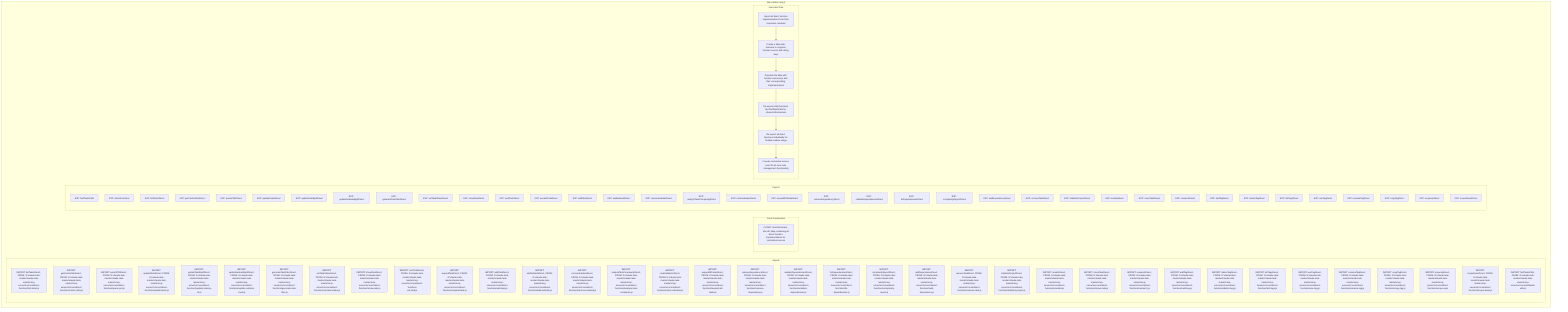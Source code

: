 flowchart TB
    subgraph Imports["Imports"]
        I1["IMPORT: listTasksDirect, FROM: G:\claude-task-master\claude-task-master\mcp-server\src\core\direct-functions\list-tasks.js"]
        I2["IMPORT: getCacheStatsDirect, FROM: G:\claude-task-master\claude-task-master\mcp-server\src\core\direct-functions\cache-stats.js"]
        I3["IMPORT: parsePRDDirect, FROM: G:\claude-task-master\claude-task-master\mcp-server\src\core\direct-functions\parse-prd.js"]
        I4["IMPORT: updateTasksDirect, FROM: G:\claude-task-master\claude-task-master\mcp-server\src\core\direct-functions\update-tasks.js"]
        I5["IMPORT: updateTaskByIdDirect, FROM: G:\claude-task-master\claude-task-master\mcp-server\src\core\direct-functions\update-task-by-id.js"]
        I6["IMPORT: updateSubtaskByIdDirect, FROM: G:\claude-task-master\claude-task-master\mcp-server\src\core\direct-functions\update-subtask-by-id.js"]
        I7["IMPORT: generateTaskFilesDirect, FROM: G:\claude-task-master\claude-task-master\mcp-server\src\core\direct-functions\generate-task-files.js"]
        I8["IMPORT: setTaskStatusDirect, FROM: G:\claude-task-master\claude-task-master\mcp-server\src\core\direct-functions\set-task-status.js"]
        I9["IMPORT: showTaskDirect, FROM: G:\claude-task-master\claude-task-master\mcp-server\src\core\direct-functions\show-task.js"]
        I10["IMPORT: nextTaskDirect, FROM: G:\claude-task-master\claude-task-master\mcp-server\src\core\direct-functions\next-task.js"]
        I11["IMPORT: expandTaskDirect, FROM: G:\claude-task-master\claude-task-master\mcp-server\src\core\direct-functions\expand-task.js"]
        I12["IMPORT: addTaskDirect, FROM: G:\claude-task-master\claude-task-master\mcp-server\src\core\direct-functions\add-task.js"]
        I13["IMPORT: addSubtaskDirect, FROM: G:\claude-task-master\claude-task-master\mcp-server\src\core\direct-functions\add-subtask.js"]
        I14["IMPORT: removeSubtaskDirect, FROM: G:\claude-task-master\claude-task-master\mcp-server\src\core\direct-functions\remove-subtask.js"]
        I15["IMPORT: analyzeTaskComplexityDirect, FROM: G:\claude-task-master\claude-task-master\mcp-server\src\core\direct-functions\analyze-task-complexity.js"]
        I16["IMPORT: clearSubtasksDirect, FROM: G:\claude-task-master\claude-task-master\mcp-server\src\core\direct-functions\clear-subtasks.js"]
        I17["IMPORT: expandAllTasksDirect, FROM: G:\claude-task-master\claude-task-master\mcp-server\src\core\direct-functions\expand-all-tasks.js"]
        I18["IMPORT: removeDependencyDirect, FROM: G:\claude-task-master\claude-task-master\mcp-server\src\core\direct-functions\remove-dependency.js"]
        I19["IMPORT: validateDependenciesDirect, FROM: G:\claude-task-master\claude-task-master\mcp-server\src\core\direct-functions\validate-dependencies.js"]
        I20["IMPORT: fixDependenciesDirect, FROM: G:\claude-task-master\claude-task-master\mcp-server\src\core\direct-functions\fix-dependencies.js"]
        I21["IMPORT: complexityReportDirect, FROM: G:\claude-task-master\claude-task-master\mcp-server\src\core\direct-functions\complexity-report.js"]
        I22["IMPORT: addDependencyDirect, FROM: G:\claude-task-master\claude-task-master\mcp-server\src\core\direct-functions\add-dependency.js"]
        I23["IMPORT: removeTaskDirect, FROM: G:\claude-task-master\claude-task-master\mcp-server\src\core\direct-functions\remove-task.js"]
        I24["IMPORT: initializeProjectDirect, FROM: G:\claude-task-master\claude-task-master\mcp-server\src\core\direct-functions\initialize-project.js"]
        I25["IMPORT: modelsDirect, FROM: G:\claude-task-master\claude-task-master\mcp-server\src\core\direct-functions\models.js"]
        I26["IMPORT: moveTaskDirect, FROM: G:\claude-task-master\claude-task-master\mcp-server\src\core\direct-functions\move-task.js"]
        I27["IMPORT: researchDirect, FROM: G:\claude-task-master\claude-task-master\mcp-server\src\core\direct-functions\research.js"]
        I28["IMPORT: addTagDirect, FROM: G:\claude-task-master\claude-task-master\mcp-server\src\core\direct-functions\add-tag.js"]
        I29["IMPORT: deleteTagDirect, FROM: G:\claude-task-master\claude-task-master\mcp-server\src\core\direct-functions\delete-tag.js"]
        I30["IMPORT: listTagsDirect, FROM: G:\claude-task-master\claude-task-master\mcp-server\src\core\direct-functions\list-tags.js"]
        I31["IMPORT: useTagDirect, FROM: G:\claude-task-master\claude-task-master\mcp-server\src\core\direct-functions\use-tag.js"]
        I32["IMPORT: renameTagDirect, FROM: G:\claude-task-master\claude-task-master\mcp-server\src\core\direct-functions\rename-tag.js"]
        I33["IMPORT: copyTagDirect, FROM: G:\claude-task-master\claude-task-master\mcp-server\src\core\direct-functions\copy-tag.js"]
        I34["IMPORT: scopeUpDirect, FROM: G:\claude-task-master\claude-task-master\mcp-server\src\core\direct-functions\scope-up.js"]
        I35["IMPORT: scopeDownDirect, FROM: G:\claude-task-master\claude-task-master\mcp-server\src\core\direct-functions\scope-down.js"]
        I36["IMPORT: findTasksPath, FROM: G:\claude-task-master\claude-task-master\mcp-server\src\core\utils\path-utils.js"]
    end
    
    subgraph Constants["Const Declarations"]
        C1["CONST: directFunctions, VALUE: Map containing all direct function implementations for centralized access"]
    end
    
    subgraph Exports["Exports"]
        E1["EXP: findTasksPath"]
        E2["EXP: directFunctions"]
        E3["EXP: listTasksDirect"]
        E4["EXP: getCacheStatsDirect"]
        E5["EXP: parsePRDDirect"]
        E6["EXP: updateTasksDirect"]
        E7["EXP: updateTaskByIdDirect"]
        E8["EXP: updateSubtaskByIdDirect"]
        E9["EXP: generateTaskFilesDirect"]
        E10["EXP: setTaskStatusDirect"]
        E11["EXP: showTaskDirect"]
        E12["EXP: nextTaskDirect"]
        E13["EXP: expandTaskDirect"]
        E14["EXP: addTaskDirect"]
        E15["EXP: addSubtaskDirect"]
        E16["EXP: removeSubtaskDirect"]
        E17["EXP: analyzeTaskComplexityDirect"]
        E18["EXP: clearSubtasksDirect"]
        E19["EXP: expandAllTasksDirect"]
        E20["EXP: removeDependencyDirect"]
        E21["EXP: validateDependenciesDirect"]
        E22["EXP: fixDependenciesDirect"]
        E23["EXP: complexityReportDirect"]
        E24["EXP: addDependencyDirect"]
        E25["EXP: removeTaskDirect"]
        E26["EXP: initializeProjectDirect"]
        E27["EXP: modelsDirect"]
        E28["EXP: moveTaskDirect"]
        E29["EXP: researchDirect"]
        E30["EXP: addTagDirect"]
        E31["EXP: deleteTagDirect"]
        E32["EXP: listTagsDirect"]
        E33["EXP: useTagDirect"]
        E34["EXP: renameTagDirect"]
        E35["EXP: copyTagDirect"]
        E36["EXP: scopeUpDirect"]
        E37["EXP: scopeDownDirect"]
    end
    
    subgraph ExecutionFlow["Execution Flow"]
        FL1["Import all direct function implementations from their respective modules"]
        FL2["Create a Map data structure to organize function access with string keys"]
        FL3["Populate the Map with function name keys and their corresponding implementations"]
        FL4["Re-export utility functions like findTasksPath for shared infrastructure"]
        FL5["Re-export all direct functions individually for flexible module usage"]
        FL6["Provide centralized access point for all core task management functionality"]
    end
    
    subgraph taskMasterCore["task-master-core.js"]
        Imports
        Constants
        Exports
        ExecutionFlow
    end
    
    FL1 --> FL2
    FL2 --> FL3
    FL3 --> FL4
    FL4 --> FL5
    FL5 --> FL6